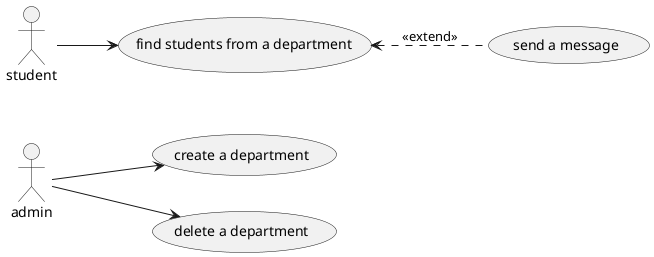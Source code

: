 @startuml
left to right direction
:admin: --> (create a department)
:admin: --> (delete a department)
:student: --> (find students from a department)

(find students from a department) <.. (send a message) : << extend >>
@enduml
